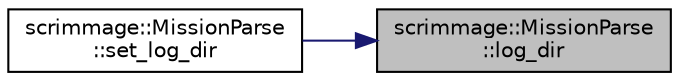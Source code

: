 digraph "scrimmage::MissionParse::log_dir"
{
 // LATEX_PDF_SIZE
  edge [fontname="Helvetica",fontsize="10",labelfontname="Helvetica",labelfontsize="10"];
  node [fontname="Helvetica",fontsize="10",shape=record];
  rankdir="RL";
  Node1 [label="scrimmage::MissionParse\l::log_dir",height=0.2,width=0.4,color="black", fillcolor="grey75", style="filled", fontcolor="black",tooltip=" "];
  Node1 -> Node2 [dir="back",color="midnightblue",fontsize="10",style="solid",fontname="Helvetica"];
  Node2 [label="scrimmage::MissionParse\l::set_log_dir",height=0.2,width=0.4,color="black", fillcolor="white", style="filled",URL="$classscrimmage_1_1MissionParse.html#a19c2e2c314a3e3568d8c75c40c9b1ef9",tooltip=" "];
}
